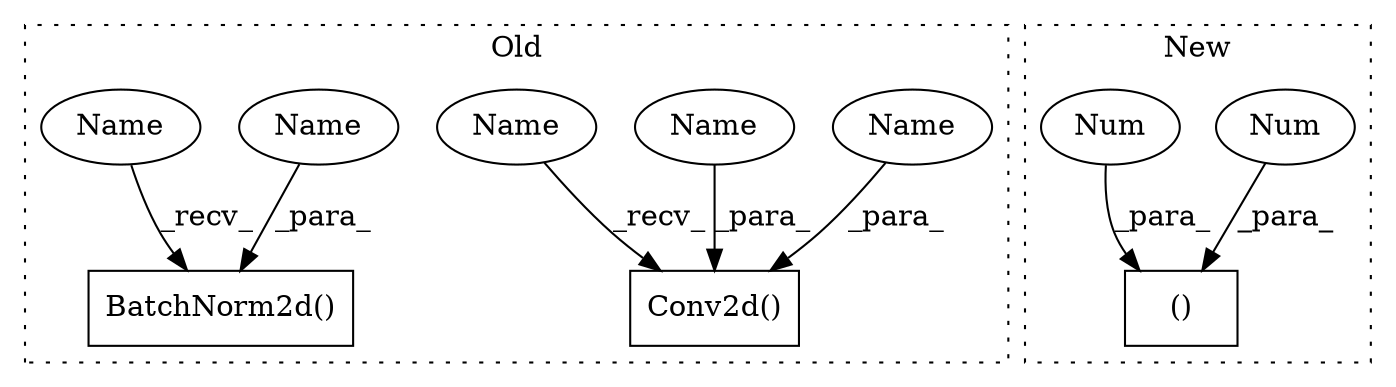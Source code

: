 digraph G {
subgraph cluster0 {
1 [label="Conv2d()" a="75" s="2713,2751" l="10,49" shape="box"];
5 [label="BatchNorm2d()" a="75" s="2619,2647" l="15,1" shape="box"];
6 [label="Name" a="87" s="2713" l="2" shape="ellipse"];
7 [label="Name" a="87" s="2619" l="2" shape="ellipse"];
8 [label="Name" a="87" s="2723" l="13" shape="ellipse"];
9 [label="Name" a="87" s="2738" l="13" shape="ellipse"];
10 [label="Name" a="87" s="2634" l="13" shape="ellipse"];
label = "Old";
style="dotted";
}
subgraph cluster1 {
2 [label="()" a="54" s="4027" l="6" shape="box"];
3 [label="Num" a="76" s="4029" l="4" shape="ellipse"];
4 [label="Num" a="76" s="4023" l="4" shape="ellipse"];
label = "New";
style="dotted";
}
3 -> 2 [label="_para_"];
4 -> 2 [label="_para_"];
6 -> 1 [label="_recv_"];
7 -> 5 [label="_recv_"];
8 -> 1 [label="_para_"];
9 -> 1 [label="_para_"];
10 -> 5 [label="_para_"];
}
